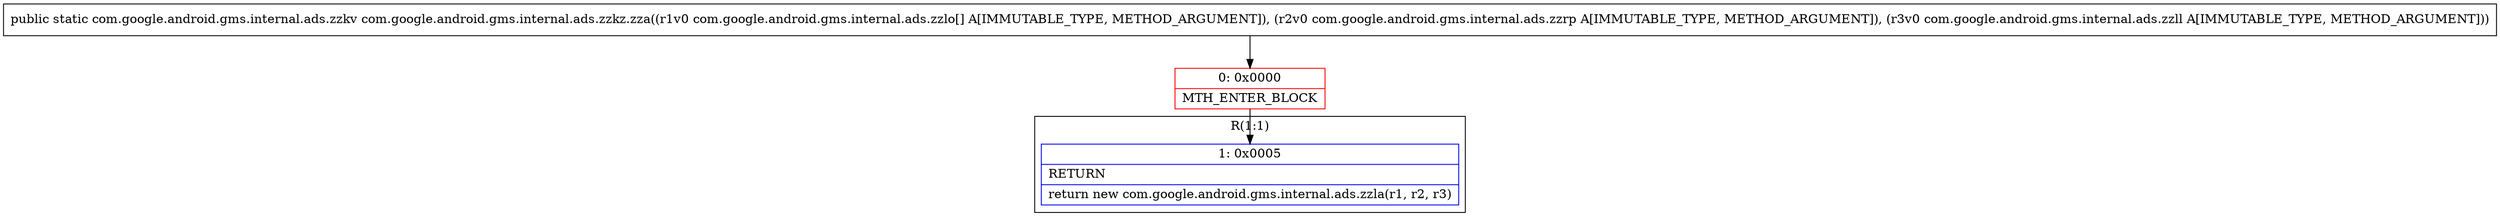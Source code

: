 digraph "CFG forcom.google.android.gms.internal.ads.zzkz.zza([Lcom\/google\/android\/gms\/internal\/ads\/zzlo;Lcom\/google\/android\/gms\/internal\/ads\/zzrp;Lcom\/google\/android\/gms\/internal\/ads\/zzll;)Lcom\/google\/android\/gms\/internal\/ads\/zzkv;" {
subgraph cluster_Region_2135721378 {
label = "R(1:1)";
node [shape=record,color=blue];
Node_1 [shape=record,label="{1\:\ 0x0005|RETURN\l|return new com.google.android.gms.internal.ads.zzla(r1, r2, r3)\l}"];
}
Node_0 [shape=record,color=red,label="{0\:\ 0x0000|MTH_ENTER_BLOCK\l}"];
MethodNode[shape=record,label="{public static com.google.android.gms.internal.ads.zzkv com.google.android.gms.internal.ads.zzkz.zza((r1v0 com.google.android.gms.internal.ads.zzlo[] A[IMMUTABLE_TYPE, METHOD_ARGUMENT]), (r2v0 com.google.android.gms.internal.ads.zzrp A[IMMUTABLE_TYPE, METHOD_ARGUMENT]), (r3v0 com.google.android.gms.internal.ads.zzll A[IMMUTABLE_TYPE, METHOD_ARGUMENT])) }"];
MethodNode -> Node_0;
Node_0 -> Node_1;
}

